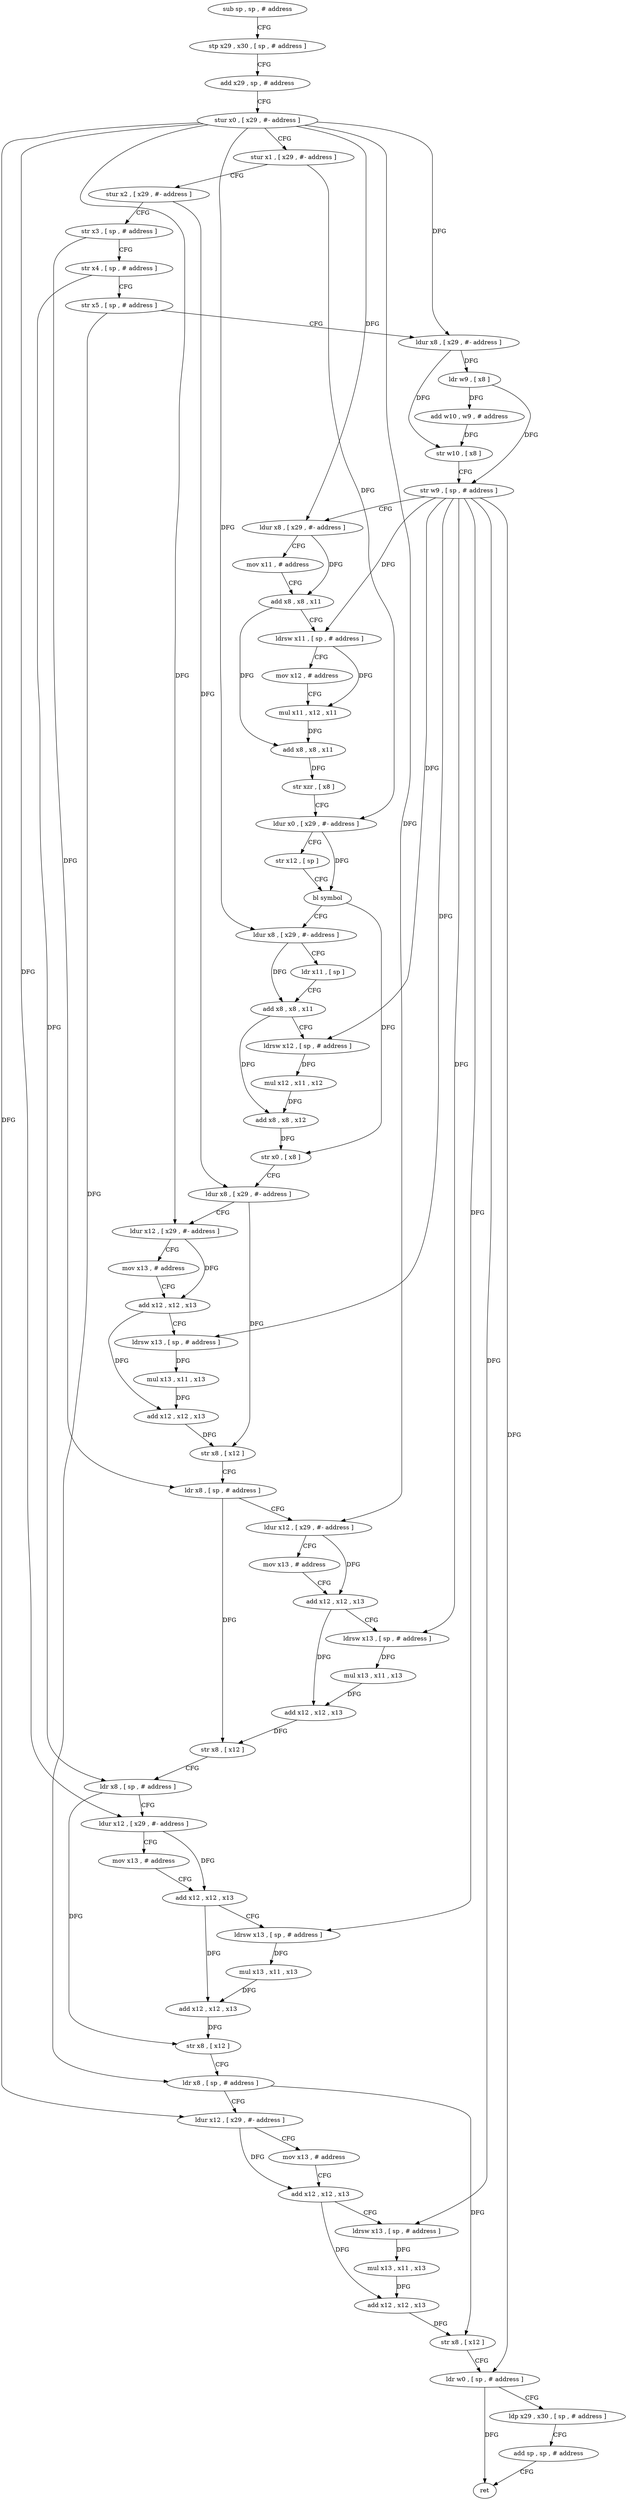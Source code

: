 digraph "func" {
"71304" [label = "sub sp , sp , # address" ]
"71308" [label = "stp x29 , x30 , [ sp , # address ]" ]
"71312" [label = "add x29 , sp , # address" ]
"71316" [label = "stur x0 , [ x29 , #- address ]" ]
"71320" [label = "stur x1 , [ x29 , #- address ]" ]
"71324" [label = "stur x2 , [ x29 , #- address ]" ]
"71328" [label = "str x3 , [ sp , # address ]" ]
"71332" [label = "str x4 , [ sp , # address ]" ]
"71336" [label = "str x5 , [ sp , # address ]" ]
"71340" [label = "ldur x8 , [ x29 , #- address ]" ]
"71344" [label = "ldr w9 , [ x8 ]" ]
"71348" [label = "add w10 , w9 , # address" ]
"71352" [label = "str w10 , [ x8 ]" ]
"71356" [label = "str w9 , [ sp , # address ]" ]
"71360" [label = "ldur x8 , [ x29 , #- address ]" ]
"71364" [label = "mov x11 , # address" ]
"71368" [label = "add x8 , x8 , x11" ]
"71372" [label = "ldrsw x11 , [ sp , # address ]" ]
"71376" [label = "mov x12 , # address" ]
"71380" [label = "mul x11 , x12 , x11" ]
"71384" [label = "add x8 , x8 , x11" ]
"71388" [label = "str xzr , [ x8 ]" ]
"71392" [label = "ldur x0 , [ x29 , #- address ]" ]
"71396" [label = "str x12 , [ sp ]" ]
"71400" [label = "bl symbol" ]
"71404" [label = "ldur x8 , [ x29 , #- address ]" ]
"71408" [label = "ldr x11 , [ sp ]" ]
"71412" [label = "add x8 , x8 , x11" ]
"71416" [label = "ldrsw x12 , [ sp , # address ]" ]
"71420" [label = "mul x12 , x11 , x12" ]
"71424" [label = "add x8 , x8 , x12" ]
"71428" [label = "str x0 , [ x8 ]" ]
"71432" [label = "ldur x8 , [ x29 , #- address ]" ]
"71436" [label = "ldur x12 , [ x29 , #- address ]" ]
"71440" [label = "mov x13 , # address" ]
"71444" [label = "add x12 , x12 , x13" ]
"71448" [label = "ldrsw x13 , [ sp , # address ]" ]
"71452" [label = "mul x13 , x11 , x13" ]
"71456" [label = "add x12 , x12 , x13" ]
"71460" [label = "str x8 , [ x12 ]" ]
"71464" [label = "ldr x8 , [ sp , # address ]" ]
"71468" [label = "ldur x12 , [ x29 , #- address ]" ]
"71472" [label = "mov x13 , # address" ]
"71476" [label = "add x12 , x12 , x13" ]
"71480" [label = "ldrsw x13 , [ sp , # address ]" ]
"71484" [label = "mul x13 , x11 , x13" ]
"71488" [label = "add x12 , x12 , x13" ]
"71492" [label = "str x8 , [ x12 ]" ]
"71496" [label = "ldr x8 , [ sp , # address ]" ]
"71500" [label = "ldur x12 , [ x29 , #- address ]" ]
"71504" [label = "mov x13 , # address" ]
"71508" [label = "add x12 , x12 , x13" ]
"71512" [label = "ldrsw x13 , [ sp , # address ]" ]
"71516" [label = "mul x13 , x11 , x13" ]
"71520" [label = "add x12 , x12 , x13" ]
"71524" [label = "str x8 , [ x12 ]" ]
"71528" [label = "ldr x8 , [ sp , # address ]" ]
"71532" [label = "ldur x12 , [ x29 , #- address ]" ]
"71536" [label = "mov x13 , # address" ]
"71540" [label = "add x12 , x12 , x13" ]
"71544" [label = "ldrsw x13 , [ sp , # address ]" ]
"71548" [label = "mul x13 , x11 , x13" ]
"71552" [label = "add x12 , x12 , x13" ]
"71556" [label = "str x8 , [ x12 ]" ]
"71560" [label = "ldr w0 , [ sp , # address ]" ]
"71564" [label = "ldp x29 , x30 , [ sp , # address ]" ]
"71568" [label = "add sp , sp , # address" ]
"71572" [label = "ret" ]
"71304" -> "71308" [ label = "CFG" ]
"71308" -> "71312" [ label = "CFG" ]
"71312" -> "71316" [ label = "CFG" ]
"71316" -> "71320" [ label = "CFG" ]
"71316" -> "71340" [ label = "DFG" ]
"71316" -> "71360" [ label = "DFG" ]
"71316" -> "71404" [ label = "DFG" ]
"71316" -> "71436" [ label = "DFG" ]
"71316" -> "71468" [ label = "DFG" ]
"71316" -> "71500" [ label = "DFG" ]
"71316" -> "71532" [ label = "DFG" ]
"71320" -> "71324" [ label = "CFG" ]
"71320" -> "71392" [ label = "DFG" ]
"71324" -> "71328" [ label = "CFG" ]
"71324" -> "71432" [ label = "DFG" ]
"71328" -> "71332" [ label = "CFG" ]
"71328" -> "71464" [ label = "DFG" ]
"71332" -> "71336" [ label = "CFG" ]
"71332" -> "71496" [ label = "DFG" ]
"71336" -> "71340" [ label = "CFG" ]
"71336" -> "71528" [ label = "DFG" ]
"71340" -> "71344" [ label = "DFG" ]
"71340" -> "71352" [ label = "DFG" ]
"71344" -> "71348" [ label = "DFG" ]
"71344" -> "71356" [ label = "DFG" ]
"71348" -> "71352" [ label = "DFG" ]
"71352" -> "71356" [ label = "CFG" ]
"71356" -> "71360" [ label = "CFG" ]
"71356" -> "71372" [ label = "DFG" ]
"71356" -> "71416" [ label = "DFG" ]
"71356" -> "71448" [ label = "DFG" ]
"71356" -> "71480" [ label = "DFG" ]
"71356" -> "71512" [ label = "DFG" ]
"71356" -> "71544" [ label = "DFG" ]
"71356" -> "71560" [ label = "DFG" ]
"71360" -> "71364" [ label = "CFG" ]
"71360" -> "71368" [ label = "DFG" ]
"71364" -> "71368" [ label = "CFG" ]
"71368" -> "71372" [ label = "CFG" ]
"71368" -> "71384" [ label = "DFG" ]
"71372" -> "71376" [ label = "CFG" ]
"71372" -> "71380" [ label = "DFG" ]
"71376" -> "71380" [ label = "CFG" ]
"71380" -> "71384" [ label = "DFG" ]
"71384" -> "71388" [ label = "DFG" ]
"71388" -> "71392" [ label = "CFG" ]
"71392" -> "71396" [ label = "CFG" ]
"71392" -> "71400" [ label = "DFG" ]
"71396" -> "71400" [ label = "CFG" ]
"71400" -> "71404" [ label = "CFG" ]
"71400" -> "71428" [ label = "DFG" ]
"71404" -> "71408" [ label = "CFG" ]
"71404" -> "71412" [ label = "DFG" ]
"71408" -> "71412" [ label = "CFG" ]
"71412" -> "71416" [ label = "CFG" ]
"71412" -> "71424" [ label = "DFG" ]
"71416" -> "71420" [ label = "DFG" ]
"71420" -> "71424" [ label = "DFG" ]
"71424" -> "71428" [ label = "DFG" ]
"71428" -> "71432" [ label = "CFG" ]
"71432" -> "71436" [ label = "CFG" ]
"71432" -> "71460" [ label = "DFG" ]
"71436" -> "71440" [ label = "CFG" ]
"71436" -> "71444" [ label = "DFG" ]
"71440" -> "71444" [ label = "CFG" ]
"71444" -> "71448" [ label = "CFG" ]
"71444" -> "71456" [ label = "DFG" ]
"71448" -> "71452" [ label = "DFG" ]
"71452" -> "71456" [ label = "DFG" ]
"71456" -> "71460" [ label = "DFG" ]
"71460" -> "71464" [ label = "CFG" ]
"71464" -> "71468" [ label = "CFG" ]
"71464" -> "71492" [ label = "DFG" ]
"71468" -> "71472" [ label = "CFG" ]
"71468" -> "71476" [ label = "DFG" ]
"71472" -> "71476" [ label = "CFG" ]
"71476" -> "71480" [ label = "CFG" ]
"71476" -> "71488" [ label = "DFG" ]
"71480" -> "71484" [ label = "DFG" ]
"71484" -> "71488" [ label = "DFG" ]
"71488" -> "71492" [ label = "DFG" ]
"71492" -> "71496" [ label = "CFG" ]
"71496" -> "71500" [ label = "CFG" ]
"71496" -> "71524" [ label = "DFG" ]
"71500" -> "71504" [ label = "CFG" ]
"71500" -> "71508" [ label = "DFG" ]
"71504" -> "71508" [ label = "CFG" ]
"71508" -> "71512" [ label = "CFG" ]
"71508" -> "71520" [ label = "DFG" ]
"71512" -> "71516" [ label = "DFG" ]
"71516" -> "71520" [ label = "DFG" ]
"71520" -> "71524" [ label = "DFG" ]
"71524" -> "71528" [ label = "CFG" ]
"71528" -> "71532" [ label = "CFG" ]
"71528" -> "71556" [ label = "DFG" ]
"71532" -> "71536" [ label = "CFG" ]
"71532" -> "71540" [ label = "DFG" ]
"71536" -> "71540" [ label = "CFG" ]
"71540" -> "71544" [ label = "CFG" ]
"71540" -> "71552" [ label = "DFG" ]
"71544" -> "71548" [ label = "DFG" ]
"71548" -> "71552" [ label = "DFG" ]
"71552" -> "71556" [ label = "DFG" ]
"71556" -> "71560" [ label = "CFG" ]
"71560" -> "71564" [ label = "CFG" ]
"71560" -> "71572" [ label = "DFG" ]
"71564" -> "71568" [ label = "CFG" ]
"71568" -> "71572" [ label = "CFG" ]
}
